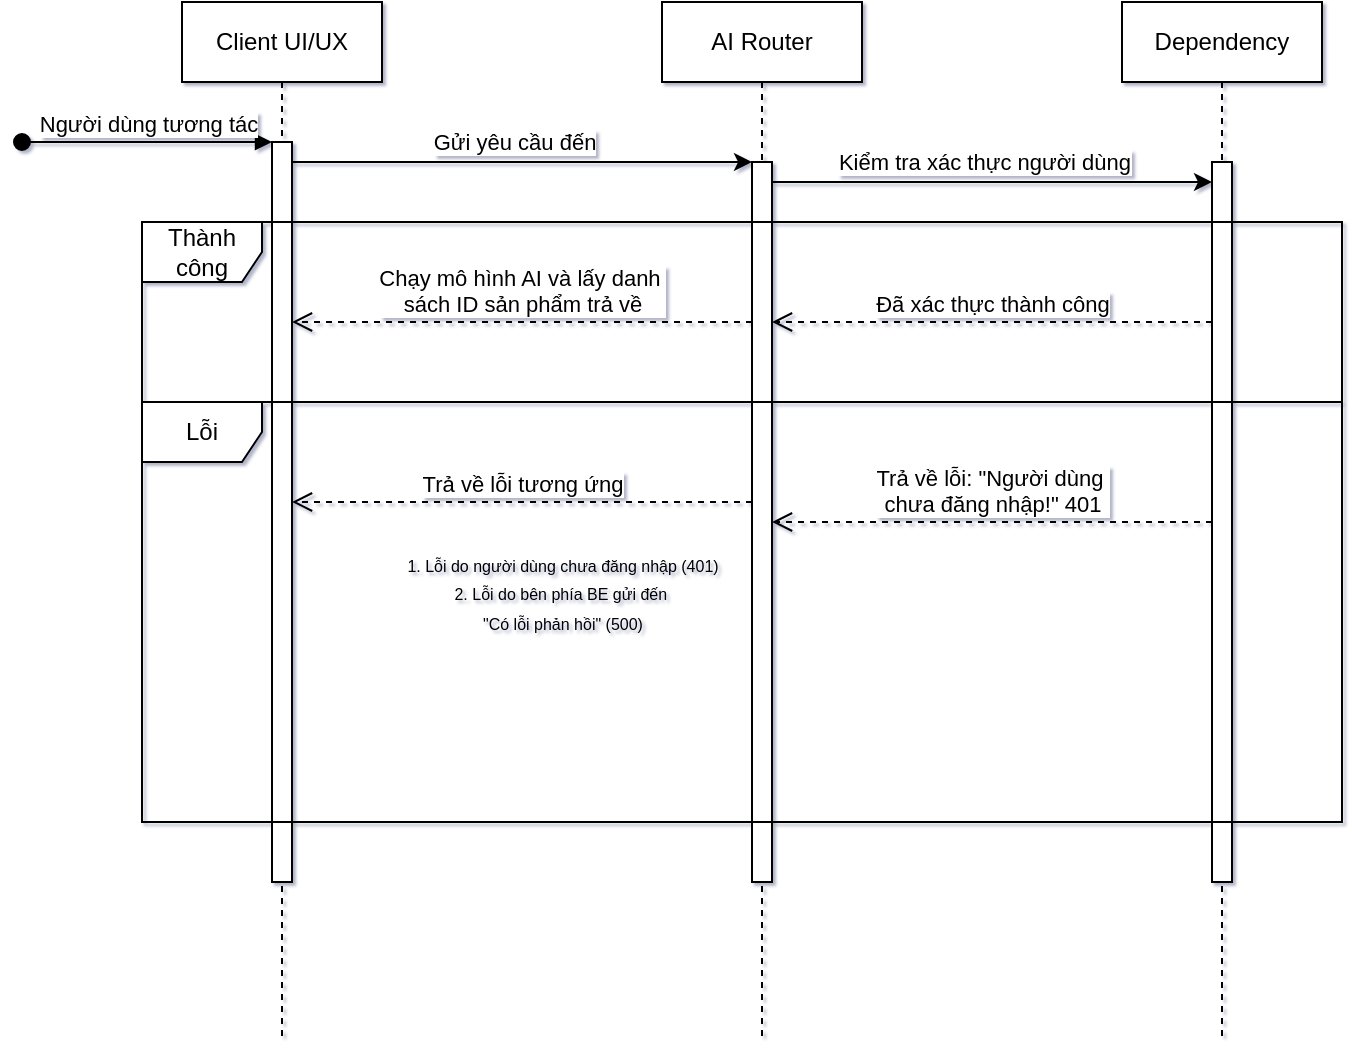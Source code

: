 <mxfile>
    <diagram name="Page-1" id="2YBvvXClWsGukQMizWep">
        <mxGraphModel dx="1192" dy="700" grid="1" gridSize="10" guides="1" tooltips="1" connect="1" arrows="1" fold="1" page="1" pageScale="1" pageWidth="850" pageHeight="1100" math="0" shadow="1">
            <root>
                <mxCell id="0"/>
                <mxCell id="1" parent="0"/>
                <mxCell id="aM9ryv3xv72pqoxQDRHE-1" value="Client UI/UX" style="shape=umlLifeline;perimeter=lifelinePerimeter;whiteSpace=wrap;html=1;container=0;dropTarget=0;collapsible=0;recursiveResize=0;outlineConnect=0;portConstraint=eastwest;newEdgeStyle={&quot;edgeStyle&quot;:&quot;elbowEdgeStyle&quot;,&quot;elbow&quot;:&quot;vertical&quot;,&quot;curved&quot;:0,&quot;rounded&quot;:0};" parent="1" vertex="1">
                    <mxGeometry x="100" y="40" width="100" height="520" as="geometry"/>
                </mxCell>
                <mxCell id="aM9ryv3xv72pqoxQDRHE-2" value="" style="html=1;points=[];perimeter=orthogonalPerimeter;outlineConnect=0;targetShapes=umlLifeline;portConstraint=eastwest;newEdgeStyle={&quot;edgeStyle&quot;:&quot;elbowEdgeStyle&quot;,&quot;elbow&quot;:&quot;vertical&quot;,&quot;curved&quot;:0,&quot;rounded&quot;:0};" parent="aM9ryv3xv72pqoxQDRHE-1" vertex="1">
                    <mxGeometry x="45" y="70" width="10" height="370" as="geometry"/>
                </mxCell>
                <mxCell id="aM9ryv3xv72pqoxQDRHE-3" value="Người dùng tương tác" style="html=1;verticalAlign=bottom;startArrow=oval;endArrow=block;startSize=8;edgeStyle=elbowEdgeStyle;elbow=vertical;curved=0;rounded=0;" parent="aM9ryv3xv72pqoxQDRHE-1" target="aM9ryv3xv72pqoxQDRHE-2" edge="1">
                    <mxGeometry relative="1" as="geometry">
                        <mxPoint x="-80" y="70" as="sourcePoint"/>
                        <Array as="points">
                            <mxPoint x="-60" y="70"/>
                        </Array>
                    </mxGeometry>
                </mxCell>
                <mxCell id="aM9ryv3xv72pqoxQDRHE-5" value="AI Router" style="shape=umlLifeline;perimeter=lifelinePerimeter;whiteSpace=wrap;html=1;container=0;dropTarget=0;collapsible=0;recursiveResize=0;outlineConnect=0;portConstraint=eastwest;newEdgeStyle={&quot;edgeStyle&quot;:&quot;elbowEdgeStyle&quot;,&quot;elbow&quot;:&quot;vertical&quot;,&quot;curved&quot;:0,&quot;rounded&quot;:0};" parent="1" vertex="1">
                    <mxGeometry x="340" y="40" width="100" height="520" as="geometry"/>
                </mxCell>
                <mxCell id="aM9ryv3xv72pqoxQDRHE-6" value="" style="html=1;points=[];perimeter=orthogonalPerimeter;outlineConnect=0;targetShapes=umlLifeline;portConstraint=eastwest;newEdgeStyle={&quot;edgeStyle&quot;:&quot;elbowEdgeStyle&quot;,&quot;elbow&quot;:&quot;vertical&quot;,&quot;curved&quot;:0,&quot;rounded&quot;:0};" parent="aM9ryv3xv72pqoxQDRHE-5" vertex="1">
                    <mxGeometry x="45" y="80" width="10" height="360" as="geometry"/>
                </mxCell>
                <mxCell id="IUvqq2_LvR5gK1J4oyTy-2" value="Dependency" style="shape=umlLifeline;perimeter=lifelinePerimeter;whiteSpace=wrap;html=1;container=0;dropTarget=0;collapsible=0;recursiveResize=0;outlineConnect=0;portConstraint=eastwest;newEdgeStyle={&quot;edgeStyle&quot;:&quot;elbowEdgeStyle&quot;,&quot;elbow&quot;:&quot;vertical&quot;,&quot;curved&quot;:0,&quot;rounded&quot;:0};" parent="1" vertex="1">
                    <mxGeometry x="570" y="40" width="100" height="520" as="geometry"/>
                </mxCell>
                <mxCell id="IUvqq2_LvR5gK1J4oyTy-3" value="" style="html=1;points=[];perimeter=orthogonalPerimeter;outlineConnect=0;targetShapes=umlLifeline;portConstraint=eastwest;newEdgeStyle={&quot;edgeStyle&quot;:&quot;elbowEdgeStyle&quot;,&quot;elbow&quot;:&quot;vertical&quot;,&quot;curved&quot;:0,&quot;rounded&quot;:0};" parent="IUvqq2_LvR5gK1J4oyTy-2" vertex="1">
                    <mxGeometry x="45" y="80" width="10" height="360" as="geometry"/>
                </mxCell>
                <mxCell id="IUvqq2_LvR5gK1J4oyTy-4" value="" style="endArrow=classic;html=1;rounded=0;" parent="1" source="aM9ryv3xv72pqoxQDRHE-2" edge="1">
                    <mxGeometry width="50" height="50" relative="1" as="geometry">
                        <mxPoint x="209.81" y="120" as="sourcePoint"/>
                        <mxPoint x="385" y="120" as="targetPoint"/>
                    </mxGeometry>
                </mxCell>
                <mxCell id="IUvqq2_LvR5gK1J4oyTy-5" value="Gửi yêu cầu đến" style="edgeLabel;html=1;align=center;verticalAlign=middle;resizable=0;points=[];" parent="IUvqq2_LvR5gK1J4oyTy-4" vertex="1" connectable="0">
                    <mxGeometry x="-0.039" relative="1" as="geometry">
                        <mxPoint y="-10" as="offset"/>
                    </mxGeometry>
                </mxCell>
                <mxCell id="IUvqq2_LvR5gK1J4oyTy-6" value="" style="endArrow=classic;html=1;rounded=0;" parent="1" target="IUvqq2_LvR5gK1J4oyTy-3" edge="1">
                    <mxGeometry width="50" height="50" relative="1" as="geometry">
                        <mxPoint x="395" y="130" as="sourcePoint"/>
                        <mxPoint x="565" y="130" as="targetPoint"/>
                    </mxGeometry>
                </mxCell>
                <mxCell id="IUvqq2_LvR5gK1J4oyTy-7" value="Kiểm tra xác thực người dùng" style="edgeLabel;html=1;align=center;verticalAlign=middle;resizable=0;points=[];" parent="IUvqq2_LvR5gK1J4oyTy-6" vertex="1" connectable="0">
                    <mxGeometry x="-0.039" relative="1" as="geometry">
                        <mxPoint y="-10" as="offset"/>
                    </mxGeometry>
                </mxCell>
                <mxCell id="IUvqq2_LvR5gK1J4oyTy-8" value="Thành công" style="shape=umlFrame;whiteSpace=wrap;html=1;pointerEvents=0;" parent="1" vertex="1">
                    <mxGeometry x="80" y="150" width="600" height="90" as="geometry"/>
                </mxCell>
                <mxCell id="IUvqq2_LvR5gK1J4oyTy-9" value="Lỗi" style="shape=umlFrame;whiteSpace=wrap;html=1;pointerEvents=0;" parent="1" vertex="1">
                    <mxGeometry x="80" y="240" width="600" height="210" as="geometry"/>
                </mxCell>
                <mxCell id="IUvqq2_LvR5gK1J4oyTy-10" value="Trả về lỗi tương ứng" style="html=1;verticalAlign=bottom;endArrow=open;dashed=1;endSize=8;curved=0;rounded=0;" parent="1" target="aM9ryv3xv72pqoxQDRHE-2" edge="1">
                    <mxGeometry relative="1" as="geometry">
                        <mxPoint x="385" y="290" as="sourcePoint"/>
                        <mxPoint x="215.0" y="290" as="targetPoint"/>
                    </mxGeometry>
                </mxCell>
                <mxCell id="IUvqq2_LvR5gK1J4oyTy-11" value="&lt;div&gt;&lt;font style=&quot;font-size: 8px;&quot;&gt;&lt;br&gt;&lt;/font&gt;&lt;/div&gt;&lt;div&gt;&lt;font style=&quot;font-size: 8px;&quot;&gt;1. Lỗi do người dùng chưa đăng nhập (401)&lt;/font&gt;&lt;/div&gt;&lt;div&gt;&lt;font style=&quot;font-size: 8px;&quot;&gt;2. Lỗi do bên phía BE gửi đến&amp;nbsp;&lt;/font&gt;&lt;/div&gt;&lt;div&gt;&lt;font style=&quot;font-size: 8px;&quot;&gt;&quot;Có lỗi phản hồi&quot; (500)&lt;/font&gt;&lt;/div&gt;&lt;div&gt;&lt;font style=&quot;font-size: 8px;&quot;&gt;&lt;br&gt;&lt;/font&gt;&lt;/div&gt;" style="text;html=1;align=center;verticalAlign=middle;resizable=0;points=[];autosize=1;strokeColor=none;fillColor=none;" parent="1" vertex="1">
                    <mxGeometry x="200" y="290" width="180" height="90" as="geometry"/>
                </mxCell>
                <mxCell id="IUvqq2_LvR5gK1J4oyTy-12" value="&lt;font&gt;Trả về lỗi: &quot;Người dùng&amp;nbsp;&lt;/font&gt;&lt;div&gt;&lt;font&gt;chưa đăng nhập!&quot; 401&lt;/font&gt;&lt;/div&gt;" style="html=1;verticalAlign=bottom;endArrow=open;dashed=1;endSize=8;curved=0;rounded=0;" parent="1" source="IUvqq2_LvR5gK1J4oyTy-3" target="aM9ryv3xv72pqoxQDRHE-6" edge="1">
                    <mxGeometry relative="1" as="geometry">
                        <mxPoint x="560" y="285" as="sourcePoint"/>
                        <mxPoint x="390" y="285" as="targetPoint"/>
                    </mxGeometry>
                </mxCell>
                <mxCell id="IUvqq2_LvR5gK1J4oyTy-13" value="&lt;font&gt;Chạy mô hình AI và lấy danh&amp;nbsp;&lt;/font&gt;&lt;div&gt;&lt;font&gt;sách ID sản phẩm trả về&lt;/font&gt;&lt;/div&gt;" style="html=1;verticalAlign=bottom;endArrow=open;dashed=1;endSize=8;curved=0;rounded=0;" parent="1" target="aM9ryv3xv72pqoxQDRHE-2" edge="1">
                    <mxGeometry relative="1" as="geometry">
                        <mxPoint x="385" y="200" as="sourcePoint"/>
                        <mxPoint x="215" y="200" as="targetPoint"/>
                    </mxGeometry>
                </mxCell>
                <mxCell id="IUvqq2_LvR5gK1J4oyTy-14" value="Đã xác thực thành công" style="html=1;verticalAlign=bottom;endArrow=open;dashed=1;endSize=8;curved=0;rounded=0;" parent="1" edge="1">
                    <mxGeometry relative="1" as="geometry">
                        <mxPoint x="615" y="200.0" as="sourcePoint"/>
                        <mxPoint x="395" y="200.0" as="targetPoint"/>
                    </mxGeometry>
                </mxCell>
            </root>
        </mxGraphModel>
    </diagram>
</mxfile>
